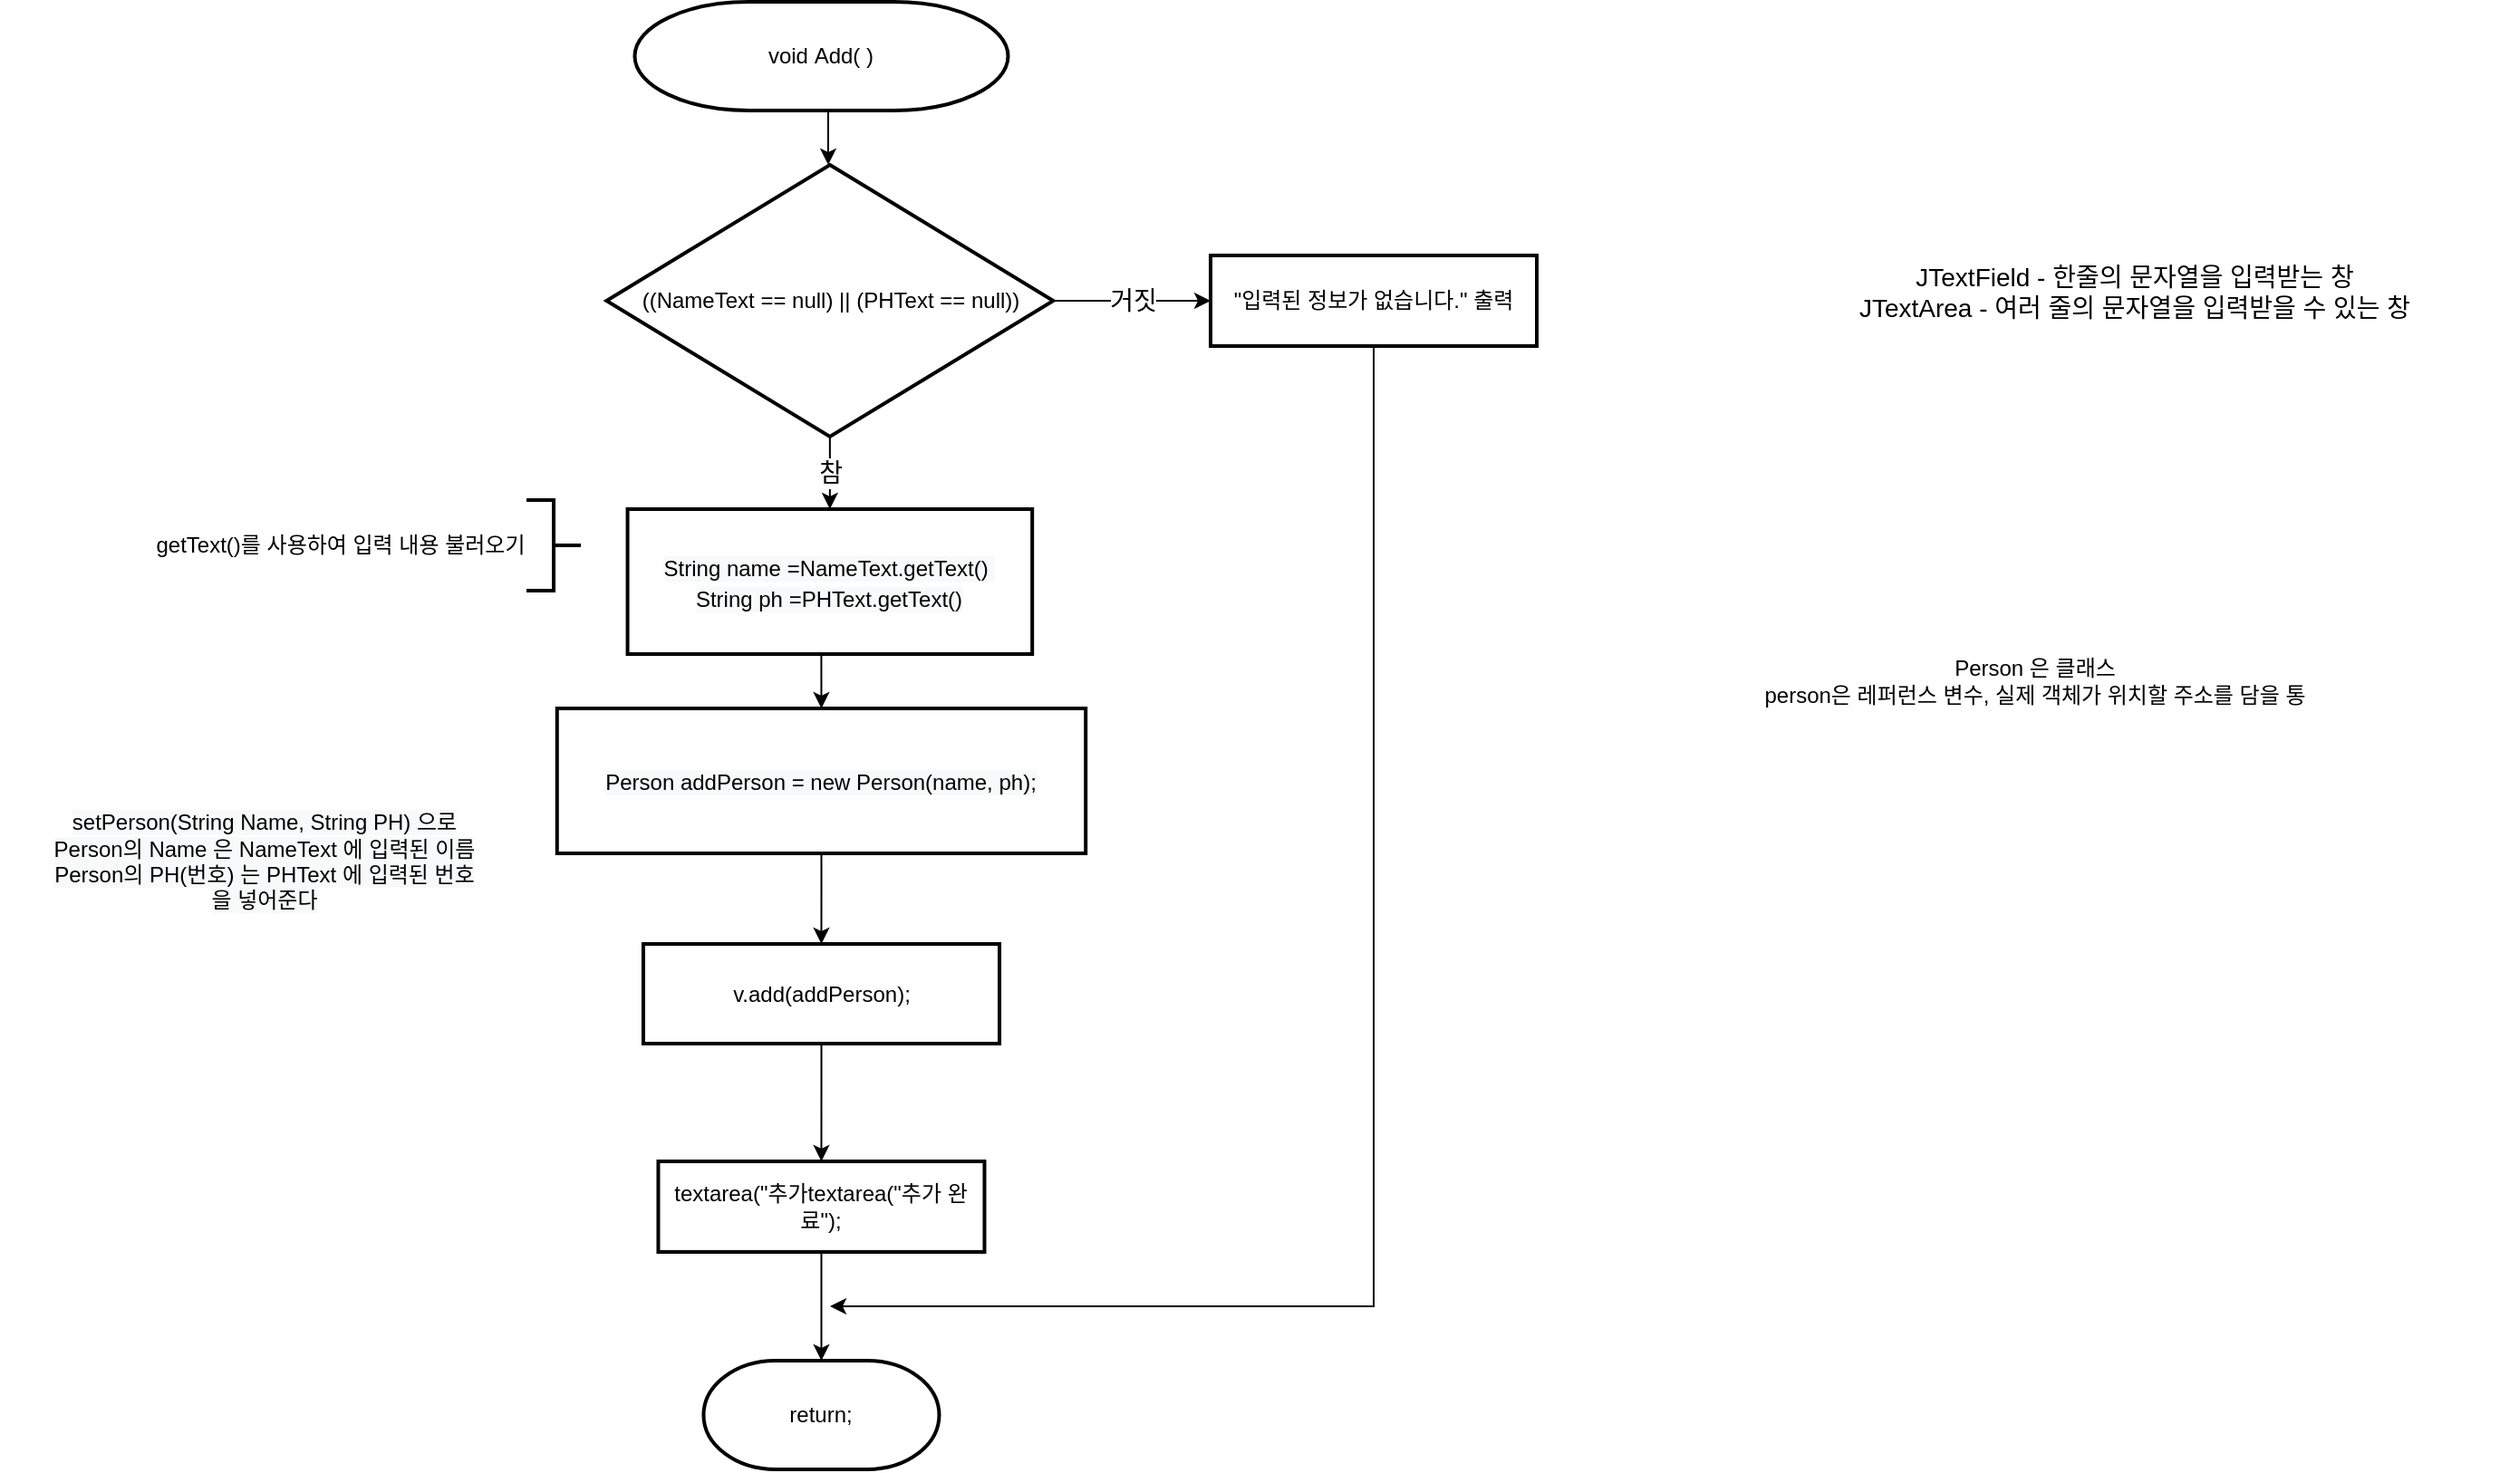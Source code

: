 <mxfile version="14.4.4" type="github">
  <diagram id="C5RBs43oDa-KdzZeNtuy" name="Page-1">
    <mxGraphModel dx="3761" dy="794" grid="1" gridSize="10" guides="1" tooltips="1" connect="1" arrows="1" fold="1" page="1" pageScale="1" pageWidth="2339" pageHeight="3300" math="0" shadow="0">
      <root>
        <mxCell id="WIyWlLk6GJQsqaUBKTNV-0" />
        <mxCell id="WIyWlLk6GJQsqaUBKTNV-1" parent="WIyWlLk6GJQsqaUBKTNV-0" />
        <mxCell id="WdhutA0HPDwgAfeHhhjY-7" style="edgeStyle=orthogonalEdgeStyle;rounded=0;orthogonalLoop=1;jettySize=auto;html=1;exitX=0.5;exitY=1;exitDx=0;exitDy=0;exitPerimeter=0;entryX=0.5;entryY=0;entryDx=0;entryDy=0;" parent="WIyWlLk6GJQsqaUBKTNV-1" source="MIVhKUlmY33OTzhxlFlY-0" edge="1">
          <mxGeometry relative="1" as="geometry">
            <mxPoint x="349" y="100" as="targetPoint" />
          </mxGeometry>
        </mxCell>
        <mxCell id="MIVhKUlmY33OTzhxlFlY-0" value="&lt;span style=&quot;text-align: left&quot;&gt;void&amp;nbsp;&lt;/span&gt;&lt;span style=&quot;text-align: left&quot;&gt;Add( )&lt;/span&gt;" style="strokeWidth=2;html=1;shape=mxgraph.flowchart.terminator;whiteSpace=wrap;" parent="WIyWlLk6GJQsqaUBKTNV-1" vertex="1">
          <mxGeometry x="242.25" y="10" width="206" height="60" as="geometry" />
        </mxCell>
        <mxCell id="MIVhKUlmY33OTzhxlFlY-14" value="return;" style="strokeWidth=2;html=1;shape=mxgraph.flowchart.terminator;whiteSpace=wrap;" parent="WIyWlLk6GJQsqaUBKTNV-1" vertex="1">
          <mxGeometry x="280.24" y="760" width="130" height="60" as="geometry" />
        </mxCell>
        <mxCell id="MIVhKUlmY33OTzhxlFlY-17" style="edgeStyle=orthogonalEdgeStyle;rounded=0;orthogonalLoop=1;jettySize=auto;html=1;exitX=0.5;exitY=1;exitDx=0;exitDy=0;entryX=0.5;entryY=0;entryDx=0;entryDy=0;entryPerimeter=0;fontSize=13;" parent="WIyWlLk6GJQsqaUBKTNV-1" source="MIVhKUlmY33OTzhxlFlY-15" edge="1" target="MIVhKUlmY33OTzhxlFlY-14">
          <mxGeometry relative="1" as="geometry">
            <mxPoint x="361.24" y="740" as="targetPoint" />
          </mxGeometry>
        </mxCell>
        <mxCell id="MIVhKUlmY33OTzhxlFlY-15" value="textarea(&quot;추가textarea(&quot;추가 완료&quot;);" style="rounded=1;whiteSpace=wrap;html=1;absoluteArcSize=1;arcSize=0;strokeWidth=2;" parent="WIyWlLk6GJQsqaUBKTNV-1" vertex="1">
          <mxGeometry x="255.24" y="650" width="180" height="50" as="geometry" />
        </mxCell>
        <mxCell id="3ypU410p7wPXYqtJwQ9o-0" value="Person 은 클래스&lt;br&gt;person은 레퍼런스 변수, 실제 객체가 위치할 주소를 담을 통" style="text;html=1;strokeColor=none;fillColor=none;align=center;verticalAlign=middle;whiteSpace=wrap;rounded=0;" vertex="1" parent="WIyWlLk6GJQsqaUBKTNV-1">
          <mxGeometry x="850" y="330" width="330" height="110" as="geometry" />
        </mxCell>
        <mxCell id="3ypU410p7wPXYqtJwQ9o-28" style="edgeStyle=orthogonalEdgeStyle;rounded=0;orthogonalLoop=1;jettySize=auto;html=1;entryX=0.5;entryY=0;entryDx=0;entryDy=0;fontSize=14;" edge="1" parent="WIyWlLk6GJQsqaUBKTNV-1" source="3ypU410p7wPXYqtJwQ9o-3" target="MIVhKUlmY33OTzhxlFlY-15">
          <mxGeometry relative="1" as="geometry" />
        </mxCell>
        <mxCell id="3ypU410p7wPXYqtJwQ9o-3" value="&lt;p style=&quot;line-height: 140%&quot;&gt;&lt;span&gt;v.add(&lt;/span&gt;&lt;span style=&quot;font-family: &amp;#34;helvetica&amp;#34;&quot;&gt;addPerson&lt;/span&gt;&lt;span&gt;);&lt;/span&gt;&lt;br&gt;&lt;/p&gt;" style="rounded=1;whiteSpace=wrap;html=1;absoluteArcSize=1;arcSize=0;strokeWidth=2;align=center;" vertex="1" parent="WIyWlLk6GJQsqaUBKTNV-1">
          <mxGeometry x="246.98" y="530" width="196.53" height="55" as="geometry" />
        </mxCell>
        <mxCell id="3ypU410p7wPXYqtJwQ9o-13" value="거짓" style="edgeStyle=orthogonalEdgeStyle;rounded=0;orthogonalLoop=1;jettySize=auto;html=1;exitX=1;exitY=0.5;exitDx=0;exitDy=0;exitPerimeter=0;entryX=0;entryY=0.5;entryDx=0;entryDy=0;fontSize=14;" edge="1" parent="WIyWlLk6GJQsqaUBKTNV-1" source="3ypU410p7wPXYqtJwQ9o-4" target="3ypU410p7wPXYqtJwQ9o-11">
          <mxGeometry relative="1" as="geometry" />
        </mxCell>
        <mxCell id="3ypU410p7wPXYqtJwQ9o-25" value="참" style="edgeStyle=orthogonalEdgeStyle;rounded=0;orthogonalLoop=1;jettySize=auto;html=1;exitX=0.5;exitY=1;exitDx=0;exitDy=0;exitPerimeter=0;entryX=0.5;entryY=0;entryDx=0;entryDy=0;fontSize=14;" edge="1" parent="WIyWlLk6GJQsqaUBKTNV-1" source="3ypU410p7wPXYqtJwQ9o-4" target="3ypU410p7wPXYqtJwQ9o-21">
          <mxGeometry relative="1" as="geometry" />
        </mxCell>
        <mxCell id="3ypU410p7wPXYqtJwQ9o-4" value="((NameText == null) || (PHText == null))" style="strokeWidth=2;html=1;shape=mxgraph.flowchart.decision;whiteSpace=wrap;" vertex="1" parent="WIyWlLk6GJQsqaUBKTNV-1">
          <mxGeometry x="226.69" y="100" width="246.5" height="150" as="geometry" />
        </mxCell>
        <mxCell id="3ypU410p7wPXYqtJwQ9o-5" value="getText()를 사용하여 입력 내용 불러오기" style="text;html=1;strokeColor=none;fillColor=none;align=center;verticalAlign=middle;whiteSpace=wrap;rounded=0;" vertex="1" parent="WIyWlLk6GJQsqaUBKTNV-1">
          <mxGeometry x="-30" y="265" width="220" height="90" as="geometry" />
        </mxCell>
        <mxCell id="3ypU410p7wPXYqtJwQ9o-10" value="&lt;br&gt;&lt;br&gt;&lt;span style=&quot;color: rgb(0 , 0 , 0) ; font-family: &amp;#34;helvetica&amp;#34; ; font-size: 12px ; font-style: normal ; font-weight: 400 ; letter-spacing: normal ; text-indent: 0px ; text-transform: none ; word-spacing: 0px ; background-color: rgb(248 , 249 , 250) ; text-align: left&quot;&gt;setPerson(String Name, String PH) 으로&lt;br&gt;Person의 Name 은&amp;nbsp;&lt;/span&gt;&lt;span style=&quot;color: rgb(0 , 0 , 0) ; font-family: &amp;#34;helvetica&amp;#34; ; font-size: 12px ; font-style: normal ; font-weight: 400 ; letter-spacing: normal ; text-align: center ; text-indent: 0px ; text-transform: none ; word-spacing: 0px ; background-color: rgb(248 , 249 , 250) ; display: inline ; float: none&quot;&gt;NameText 에 입력된 이름&lt;/span&gt;&lt;br style=&quot;color: rgb(0 , 0 , 0) ; font-family: &amp;#34;helvetica&amp;#34; ; font-size: 12px ; font-style: normal ; font-weight: 400 ; letter-spacing: normal ; text-align: center ; text-indent: 0px ; text-transform: none ; word-spacing: 0px ; background-color: rgb(248 , 249 , 250)&quot;&gt;&lt;span style=&quot;color: rgb(0 , 0 , 0) ; font-family: &amp;#34;helvetica&amp;#34; ; font-size: 12px ; font-style: normal ; font-weight: 400 ; letter-spacing: normal ; text-indent: 0px ; text-transform: none ; word-spacing: 0px ; background-color: rgb(248 , 249 , 250) ; text-align: left&quot;&gt;Person의 PH(번호) 는&amp;nbsp;&lt;/span&gt;&lt;span style=&quot;color: rgb(0 , 0 , 0) ; font-family: &amp;#34;helvetica&amp;#34; ; font-size: 12px ; font-style: normal ; font-weight: 400 ; letter-spacing: normal ; text-align: center ; text-indent: 0px ; text-transform: none ; word-spacing: 0px ; background-color: rgb(248 , 249 , 250) ; display: inline ; float: none&quot;&gt;PHText 에 입력된 번호&lt;/span&gt;&lt;br style=&quot;color: rgb(0 , 0 , 0) ; font-family: &amp;#34;helvetica&amp;#34; ; font-size: 12px ; font-style: normal ; font-weight: 400 ; letter-spacing: normal ; text-align: center ; text-indent: 0px ; text-transform: none ; word-spacing: 0px ; background-color: rgb(248 , 249 , 250)&quot;&gt;&lt;span style=&quot;color: rgb(0 , 0 , 0) ; font-family: &amp;#34;helvetica&amp;#34; ; font-size: 12px ; font-style: normal ; font-weight: 400 ; letter-spacing: normal ; text-indent: 0px ; text-transform: none ; word-spacing: 0px ; background-color: rgb(248 , 249 , 250) ; text-align: left&quot;&gt;을 넣어준다&lt;/span&gt;" style="text;html=1;strokeColor=none;fillColor=none;align=center;verticalAlign=middle;whiteSpace=wrap;rounded=0;" vertex="1" parent="WIyWlLk6GJQsqaUBKTNV-1">
          <mxGeometry x="-107.48" y="390" width="290" height="160" as="geometry" />
        </mxCell>
        <mxCell id="3ypU410p7wPXYqtJwQ9o-14" style="edgeStyle=orthogonalEdgeStyle;rounded=0;orthogonalLoop=1;jettySize=auto;html=1;exitX=0.5;exitY=1;exitDx=0;exitDy=0;fontSize=14;" edge="1" parent="WIyWlLk6GJQsqaUBKTNV-1" source="3ypU410p7wPXYqtJwQ9o-11">
          <mxGeometry relative="1" as="geometry">
            <mxPoint x="350" y="730" as="targetPoint" />
            <Array as="points">
              <mxPoint x="650" y="730" />
            </Array>
          </mxGeometry>
        </mxCell>
        <mxCell id="3ypU410p7wPXYqtJwQ9o-11" value="&quot;입력된 정보가 없습니다.&quot; 출력" style="rounded=1;whiteSpace=wrap;html=1;absoluteArcSize=1;arcSize=0;strokeWidth=2;" vertex="1" parent="WIyWlLk6GJQsqaUBKTNV-1">
          <mxGeometry x="560" y="150" width="180" height="50" as="geometry" />
        </mxCell>
        <mxCell id="3ypU410p7wPXYqtJwQ9o-12" value="JTextField - 한줄의 문자열을 입력받는 창&lt;br&gt;JTextArea - 여러 줄의 문자열을 입력받을 수 있는 창" style="text;html=1;strokeColor=none;fillColor=none;align=center;verticalAlign=middle;whiteSpace=wrap;rounded=0;fontSize=14;" vertex="1" parent="WIyWlLk6GJQsqaUBKTNV-1">
          <mxGeometry x="870" y="120" width="400" height="100" as="geometry" />
        </mxCell>
        <mxCell id="3ypU410p7wPXYqtJwQ9o-27" style="edgeStyle=orthogonalEdgeStyle;rounded=0;orthogonalLoop=1;jettySize=auto;html=1;entryX=0.5;entryY=0;entryDx=0;entryDy=0;fontSize=14;" edge="1" parent="WIyWlLk6GJQsqaUBKTNV-1" source="3ypU410p7wPXYqtJwQ9o-17" target="3ypU410p7wPXYqtJwQ9o-3">
          <mxGeometry relative="1" as="geometry" />
        </mxCell>
        <mxCell id="3ypU410p7wPXYqtJwQ9o-17" value="&lt;span style=&quot;color: rgb(0 , 0 , 0) ; font-family: &amp;#34;helvetica&amp;#34; ; font-size: 12px ; font-style: normal ; font-weight: 400 ; letter-spacing: normal ; text-align: center ; text-indent: 0px ; text-transform: none ; word-spacing: 0px ; background-color: rgb(248 , 249 , 250) ; display: inline ; float: none&quot;&gt;Person addPerson = new Person(name, ph);&lt;/span&gt;" style="rounded=1;whiteSpace=wrap;html=1;absoluteArcSize=1;arcSize=0;strokeWidth=2;fontSize=14;" vertex="1" parent="WIyWlLk6GJQsqaUBKTNV-1">
          <mxGeometry x="199.39" y="400" width="291.71" height="80" as="geometry" />
        </mxCell>
        <mxCell id="3ypU410p7wPXYqtJwQ9o-26" style="edgeStyle=orthogonalEdgeStyle;rounded=0;orthogonalLoop=1;jettySize=auto;html=1;exitX=0.5;exitY=1;exitDx=0;exitDy=0;entryX=0.5;entryY=0;entryDx=0;entryDy=0;fontSize=14;" edge="1" parent="WIyWlLk6GJQsqaUBKTNV-1" source="3ypU410p7wPXYqtJwQ9o-21" target="3ypU410p7wPXYqtJwQ9o-17">
          <mxGeometry relative="1" as="geometry" />
        </mxCell>
        <mxCell id="3ypU410p7wPXYqtJwQ9o-21" value="&lt;span style=&quot;color: rgb(0 , 0 , 0) ; font-family: &amp;#34;helvetica&amp;#34; ; font-size: 12px ; font-style: normal ; font-weight: 400 ; letter-spacing: normal ; text-align: center ; text-indent: 0px ; text-transform: none ; word-spacing: 0px ; background-color: rgb(248 , 249 , 250) ; display: inline ; float: none&quot;&gt;String name =NameText.getText()&lt;/span&gt;&lt;span style=&quot;color: rgb(0 , 0 , 0) ; font-family: &amp;#34;helvetica&amp;#34; ; font-size: 12px ; font-style: normal ; font-weight: 400 ; letter-spacing: normal ; text-indent: 0px ; text-transform: none ; word-spacing: 0px ; background-color: rgb(248 , 249 , 250) ; text-align: left&quot;&gt;&amp;nbsp;&lt;br&gt;&lt;/span&gt;&lt;span style=&quot;color: rgb(0 , 0 , 0) ; font-family: &amp;#34;helvetica&amp;#34; ; font-size: 12px ; font-style: normal ; font-weight: 400 ; letter-spacing: normal ; text-align: center ; text-indent: 0px ; text-transform: none ; word-spacing: 0px ; background-color: rgb(248 , 249 , 250) ; display: inline ; float: none&quot;&gt;String ph =PHText.getText()&lt;/span&gt;" style="rounded=1;whiteSpace=wrap;html=1;absoluteArcSize=1;arcSize=0;strokeWidth=2;fontSize=14;" vertex="1" parent="WIyWlLk6GJQsqaUBKTNV-1">
          <mxGeometry x="238.28" y="290" width="223.31" height="80" as="geometry" />
        </mxCell>
        <mxCell id="3ypU410p7wPXYqtJwQ9o-23" value="" style="strokeWidth=2;html=1;shape=mxgraph.flowchart.annotation_2;align=left;labelPosition=right;pointerEvents=1;fontSize=14;direction=west;" vertex="1" parent="WIyWlLk6GJQsqaUBKTNV-1">
          <mxGeometry x="182.52" y="285" width="30" height="50" as="geometry" />
        </mxCell>
      </root>
    </mxGraphModel>
  </diagram>
</mxfile>
